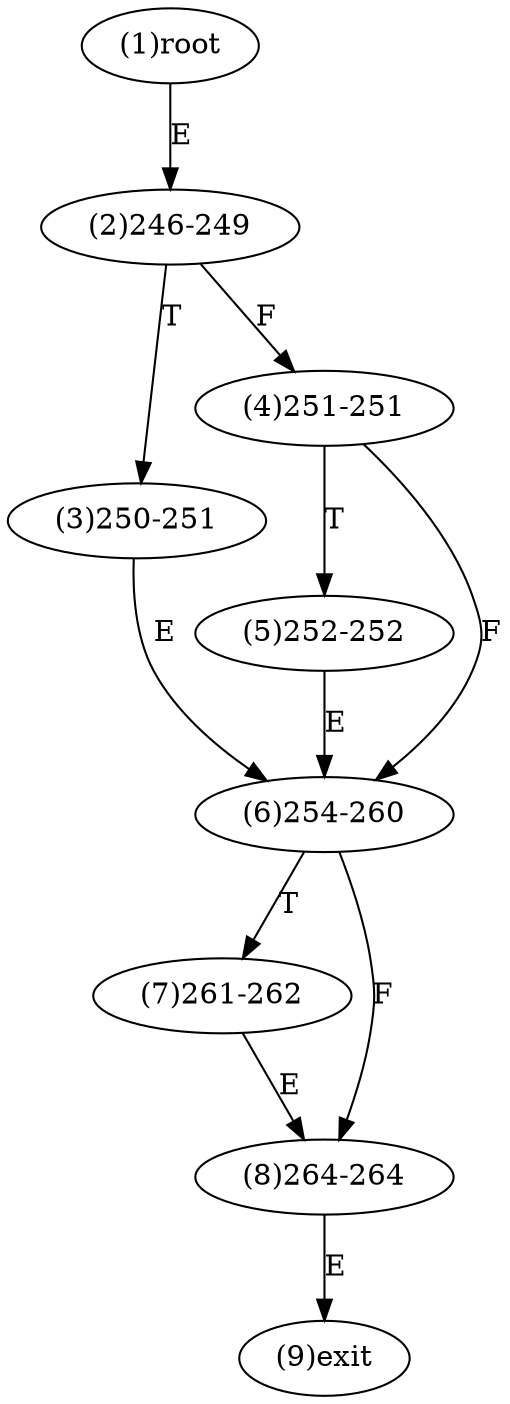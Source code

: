 digraph "" { 
1[ label="(1)root"];
2[ label="(2)246-249"];
3[ label="(3)250-251"];
4[ label="(4)251-251"];
5[ label="(5)252-252"];
6[ label="(6)254-260"];
7[ label="(7)261-262"];
8[ label="(8)264-264"];
9[ label="(9)exit"];
1->2[ label="E"];
2->4[ label="F"];
2->3[ label="T"];
3->6[ label="E"];
4->6[ label="F"];
4->5[ label="T"];
5->6[ label="E"];
6->8[ label="F"];
6->7[ label="T"];
7->8[ label="E"];
8->9[ label="E"];
}
